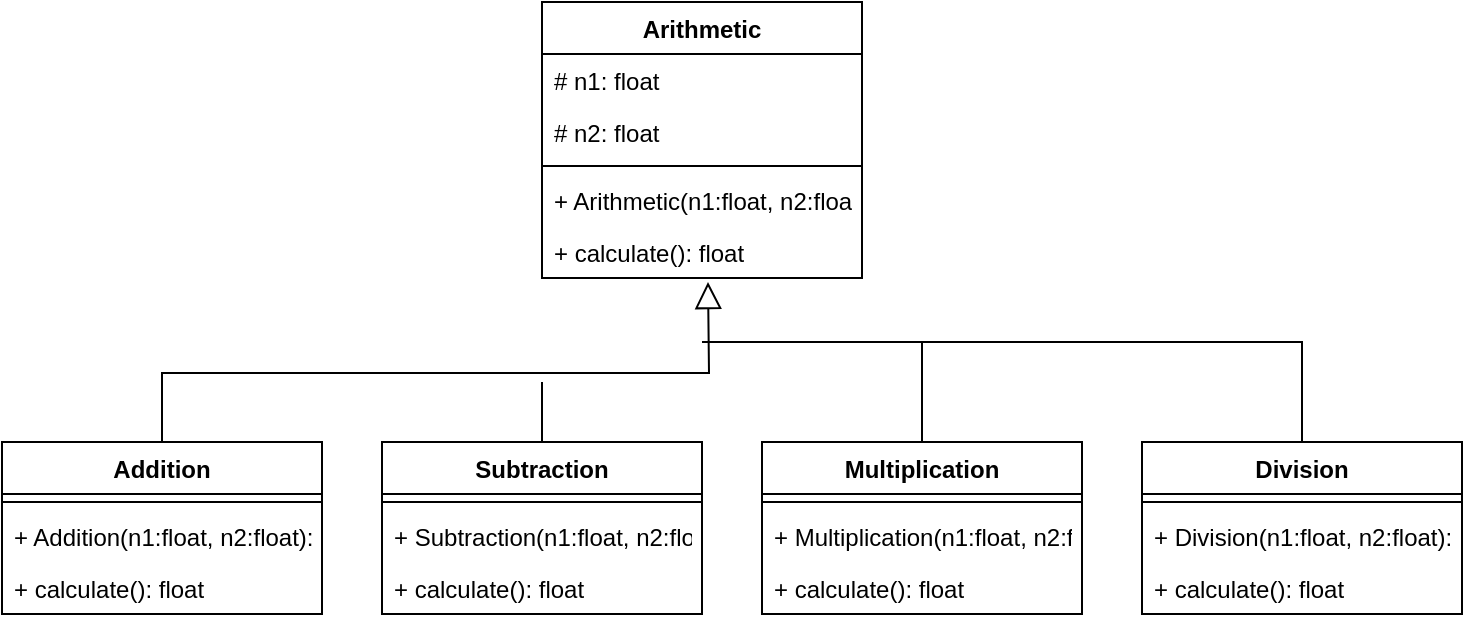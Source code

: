 <mxfile version="14.4.2" type="device"><diagram id="bcW7rXB0fLaACvUBa1Mk" name="Page-1"><mxGraphModel dx="1422" dy="762" grid="1" gridSize="10" guides="1" tooltips="1" connect="1" arrows="1" fold="1" page="1" pageScale="1" pageWidth="827" pageHeight="1169" math="0" shadow="0"><root><mxCell id="0"/><mxCell id="1" parent="0"/><mxCell id="VLx0h-DkIbqYtVQQSDT2-1" value="Arithmetic" style="swimlane;fontStyle=1;align=center;verticalAlign=top;childLayout=stackLayout;horizontal=1;startSize=26;horizontalStack=0;resizeParent=1;resizeParentMax=0;resizeLast=0;collapsible=1;marginBottom=0;" parent="1" vertex="1"><mxGeometry x="280" y="40" width="160" height="138" as="geometry"/></mxCell><mxCell id="VLx0h-DkIbqYtVQQSDT2-2" value="# n1: float" style="text;strokeColor=none;fillColor=none;align=left;verticalAlign=top;spacingLeft=4;spacingRight=4;overflow=hidden;rotatable=0;points=[[0,0.5],[1,0.5]];portConstraint=eastwest;" parent="VLx0h-DkIbqYtVQQSDT2-1" vertex="1"><mxGeometry y="26" width="160" height="26" as="geometry"/></mxCell><mxCell id="VLx0h-DkIbqYtVQQSDT2-5" value="# n2: float" style="text;strokeColor=none;fillColor=none;align=left;verticalAlign=top;spacingLeft=4;spacingRight=4;overflow=hidden;rotatable=0;points=[[0,0.5],[1,0.5]];portConstraint=eastwest;" parent="VLx0h-DkIbqYtVQQSDT2-1" vertex="1"><mxGeometry y="52" width="160" height="26" as="geometry"/></mxCell><mxCell id="VLx0h-DkIbqYtVQQSDT2-3" value="" style="line;strokeWidth=1;fillColor=none;align=left;verticalAlign=middle;spacingTop=-1;spacingLeft=3;spacingRight=3;rotatable=0;labelPosition=right;points=[];portConstraint=eastwest;" parent="VLx0h-DkIbqYtVQQSDT2-1" vertex="1"><mxGeometry y="78" width="160" height="8" as="geometry"/></mxCell><mxCell id="VLx0h-DkIbqYtVQQSDT2-4" value="+ Arithmetic(n1:float, n2:float): " style="text;strokeColor=none;fillColor=none;align=left;verticalAlign=top;spacingLeft=4;spacingRight=4;overflow=hidden;rotatable=0;points=[[0,0.5],[1,0.5]];portConstraint=eastwest;" parent="VLx0h-DkIbqYtVQQSDT2-1" vertex="1"><mxGeometry y="86" width="160" height="26" as="geometry"/></mxCell><mxCell id="euZKvu-n7nkibXLdOlgX-1" value="+ calculate(): float" style="text;strokeColor=none;fillColor=none;align=left;verticalAlign=top;spacingLeft=4;spacingRight=4;overflow=hidden;rotatable=0;points=[[0,0.5],[1,0.5]];portConstraint=eastwest;" vertex="1" parent="VLx0h-DkIbqYtVQQSDT2-1"><mxGeometry y="112" width="160" height="26" as="geometry"/></mxCell><mxCell id="VLx0h-DkIbqYtVQQSDT2-23" style="edgeStyle=orthogonalEdgeStyle;rounded=0;orthogonalLoop=1;jettySize=auto;html=1;exitX=0.5;exitY=0;exitDx=0;exitDy=0;endArrow=block;endFill=0;endSize=11;startSize=11;" parent="1" source="VLx0h-DkIbqYtVQQSDT2-7" edge="1"><mxGeometry relative="1" as="geometry"><mxPoint x="363" y="180" as="targetPoint"/></mxGeometry></mxCell><mxCell id="VLx0h-DkIbqYtVQQSDT2-7" value="Addition" style="swimlane;fontStyle=1;align=center;verticalAlign=top;childLayout=stackLayout;horizontal=1;startSize=26;horizontalStack=0;resizeParent=1;resizeParentMax=0;resizeLast=0;collapsible=1;marginBottom=0;" parent="1" vertex="1"><mxGeometry x="10" y="260" width="160" height="86" as="geometry"/></mxCell><mxCell id="VLx0h-DkIbqYtVQQSDT2-9" value="" style="line;strokeWidth=1;fillColor=none;align=left;verticalAlign=middle;spacingTop=-1;spacingLeft=3;spacingRight=3;rotatable=0;labelPosition=right;points=[];portConstraint=eastwest;" parent="VLx0h-DkIbqYtVQQSDT2-7" vertex="1"><mxGeometry y="26" width="160" height="8" as="geometry"/></mxCell><mxCell id="euZKvu-n7nkibXLdOlgX-2" value="+ Addition(n1:float, n2:float): " style="text;strokeColor=none;fillColor=none;align=left;verticalAlign=top;spacingLeft=4;spacingRight=4;overflow=hidden;rotatable=0;points=[[0,0.5],[1,0.5]];portConstraint=eastwest;" vertex="1" parent="VLx0h-DkIbqYtVQQSDT2-7"><mxGeometry y="34" width="160" height="26" as="geometry"/></mxCell><mxCell id="VLx0h-DkIbqYtVQQSDT2-10" value="+ calculate(): float" style="text;strokeColor=none;fillColor=none;align=left;verticalAlign=top;spacingLeft=4;spacingRight=4;overflow=hidden;rotatable=0;points=[[0,0.5],[1,0.5]];portConstraint=eastwest;" parent="VLx0h-DkIbqYtVQQSDT2-7" vertex="1"><mxGeometry y="60" width="160" height="26" as="geometry"/></mxCell><mxCell id="VLx0h-DkIbqYtVQQSDT2-29" style="edgeStyle=orthogonalEdgeStyle;rounded=0;orthogonalLoop=1;jettySize=auto;html=1;exitX=0.5;exitY=0;exitDx=0;exitDy=0;startSize=11;endArrow=none;endFill=0;endSize=11;" parent="1" source="VLx0h-DkIbqYtVQQSDT2-11" edge="1"><mxGeometry relative="1" as="geometry"><mxPoint x="280" y="230" as="targetPoint"/></mxGeometry></mxCell><mxCell id="VLx0h-DkIbqYtVQQSDT2-11" value="Subtraction" style="swimlane;fontStyle=1;align=center;verticalAlign=top;childLayout=stackLayout;horizontal=1;startSize=26;horizontalStack=0;resizeParent=1;resizeParentMax=0;resizeLast=0;collapsible=1;marginBottom=0;" parent="1" vertex="1"><mxGeometry x="200" y="260" width="160" height="86" as="geometry"/></mxCell><mxCell id="VLx0h-DkIbqYtVQQSDT2-13" value="" style="line;strokeWidth=1;fillColor=none;align=left;verticalAlign=middle;spacingTop=-1;spacingLeft=3;spacingRight=3;rotatable=0;labelPosition=right;points=[];portConstraint=eastwest;" parent="VLx0h-DkIbqYtVQQSDT2-11" vertex="1"><mxGeometry y="26" width="160" height="8" as="geometry"/></mxCell><mxCell id="euZKvu-n7nkibXLdOlgX-3" value="+ Subtraction(n1:float, n2:float): " style="text;strokeColor=none;fillColor=none;align=left;verticalAlign=top;spacingLeft=4;spacingRight=4;overflow=hidden;rotatable=0;points=[[0,0.5],[1,0.5]];portConstraint=eastwest;" vertex="1" parent="VLx0h-DkIbqYtVQQSDT2-11"><mxGeometry y="34" width="160" height="26" as="geometry"/></mxCell><mxCell id="VLx0h-DkIbqYtVQQSDT2-14" value="+ calculate(): float" style="text;strokeColor=none;fillColor=none;align=left;verticalAlign=top;spacingLeft=4;spacingRight=4;overflow=hidden;rotatable=0;points=[[0,0.5],[1,0.5]];portConstraint=eastwest;" parent="VLx0h-DkIbqYtVQQSDT2-11" vertex="1"><mxGeometry y="60" width="160" height="26" as="geometry"/></mxCell><mxCell id="VLx0h-DkIbqYtVQQSDT2-28" style="edgeStyle=orthogonalEdgeStyle;rounded=0;orthogonalLoop=1;jettySize=auto;html=1;exitX=0.5;exitY=0;exitDx=0;exitDy=0;startSize=11;endArrow=none;endFill=0;endSize=11;" parent="1" source="VLx0h-DkIbqYtVQQSDT2-15" edge="1"><mxGeometry relative="1" as="geometry"><mxPoint x="470" y="210" as="targetPoint"/></mxGeometry></mxCell><mxCell id="VLx0h-DkIbqYtVQQSDT2-15" value="Multiplication" style="swimlane;fontStyle=1;align=center;verticalAlign=top;childLayout=stackLayout;horizontal=1;startSize=26;horizontalStack=0;resizeParent=1;resizeParentMax=0;resizeLast=0;collapsible=1;marginBottom=0;" parent="1" vertex="1"><mxGeometry x="390" y="260" width="160" height="86" as="geometry"/></mxCell><mxCell id="VLx0h-DkIbqYtVQQSDT2-17" value="" style="line;strokeWidth=1;fillColor=none;align=left;verticalAlign=middle;spacingTop=-1;spacingLeft=3;spacingRight=3;rotatable=0;labelPosition=right;points=[];portConstraint=eastwest;" parent="VLx0h-DkIbqYtVQQSDT2-15" vertex="1"><mxGeometry y="26" width="160" height="8" as="geometry"/></mxCell><mxCell id="euZKvu-n7nkibXLdOlgX-4" value="+ Multiplication(n1:float, n2:float): " style="text;strokeColor=none;fillColor=none;align=left;verticalAlign=top;spacingLeft=4;spacingRight=4;overflow=hidden;rotatable=0;points=[[0,0.5],[1,0.5]];portConstraint=eastwest;" vertex="1" parent="VLx0h-DkIbqYtVQQSDT2-15"><mxGeometry y="34" width="160" height="26" as="geometry"/></mxCell><mxCell id="VLx0h-DkIbqYtVQQSDT2-18" value="+ calculate(): float" style="text;strokeColor=none;fillColor=none;align=left;verticalAlign=top;spacingLeft=4;spacingRight=4;overflow=hidden;rotatable=0;points=[[0,0.5],[1,0.5]];portConstraint=eastwest;" parent="VLx0h-DkIbqYtVQQSDT2-15" vertex="1"><mxGeometry y="60" width="160" height="26" as="geometry"/></mxCell><mxCell id="VLx0h-DkIbqYtVQQSDT2-27" style="edgeStyle=orthogonalEdgeStyle;rounded=0;orthogonalLoop=1;jettySize=auto;html=1;exitX=0.5;exitY=0;exitDx=0;exitDy=0;startSize=11;endArrow=none;endFill=0;endSize=11;" parent="1" source="VLx0h-DkIbqYtVQQSDT2-19" edge="1"><mxGeometry relative="1" as="geometry"><mxPoint x="360" y="210" as="targetPoint"/><Array as="points"><mxPoint x="660" y="210"/></Array></mxGeometry></mxCell><mxCell id="VLx0h-DkIbqYtVQQSDT2-19" value="Division" style="swimlane;fontStyle=1;align=center;verticalAlign=top;childLayout=stackLayout;horizontal=1;startSize=26;horizontalStack=0;resizeParent=1;resizeParentMax=0;resizeLast=0;collapsible=1;marginBottom=0;" parent="1" vertex="1"><mxGeometry x="580" y="260" width="160" height="86" as="geometry"/></mxCell><mxCell id="VLx0h-DkIbqYtVQQSDT2-21" value="" style="line;strokeWidth=1;fillColor=none;align=left;verticalAlign=middle;spacingTop=-1;spacingLeft=3;spacingRight=3;rotatable=0;labelPosition=right;points=[];portConstraint=eastwest;" parent="VLx0h-DkIbqYtVQQSDT2-19" vertex="1"><mxGeometry y="26" width="160" height="8" as="geometry"/></mxCell><mxCell id="euZKvu-n7nkibXLdOlgX-5" value="+ Division(n1:float, n2:float): " style="text;strokeColor=none;fillColor=none;align=left;verticalAlign=top;spacingLeft=4;spacingRight=4;overflow=hidden;rotatable=0;points=[[0,0.5],[1,0.5]];portConstraint=eastwest;" vertex="1" parent="VLx0h-DkIbqYtVQQSDT2-19"><mxGeometry y="34" width="160" height="26" as="geometry"/></mxCell><mxCell id="VLx0h-DkIbqYtVQQSDT2-22" value="+ calculate(): float" style="text;strokeColor=none;fillColor=none;align=left;verticalAlign=top;spacingLeft=4;spacingRight=4;overflow=hidden;rotatable=0;points=[[0,0.5],[1,0.5]];portConstraint=eastwest;" parent="VLx0h-DkIbqYtVQQSDT2-19" vertex="1"><mxGeometry y="60" width="160" height="26" as="geometry"/></mxCell></root></mxGraphModel></diagram></mxfile>